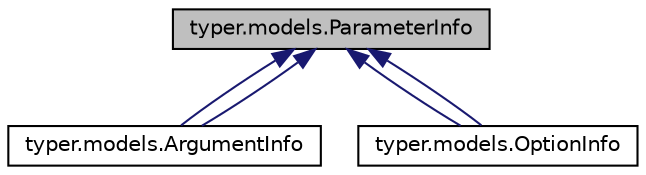 digraph "typer.models.ParameterInfo"
{
 // LATEX_PDF_SIZE
  edge [fontname="Helvetica",fontsize="10",labelfontname="Helvetica",labelfontsize="10"];
  node [fontname="Helvetica",fontsize="10",shape=record];
  Node1 [label="typer.models.ParameterInfo",height=0.2,width=0.4,color="black", fillcolor="grey75", style="filled", fontcolor="black",tooltip=" "];
  Node1 -> Node2 [dir="back",color="midnightblue",fontsize="10",style="solid",fontname="Helvetica"];
  Node2 [label="typer.models.ArgumentInfo",height=0.2,width=0.4,color="black", fillcolor="white", style="filled",URL="$classtyper_1_1models_1_1ArgumentInfo.html",tooltip=" "];
  Node1 -> Node2 [dir="back",color="midnightblue",fontsize="10",style="solid",fontname="Helvetica"];
  Node1 -> Node3 [dir="back",color="midnightblue",fontsize="10",style="solid",fontname="Helvetica"];
  Node3 [label="typer.models.OptionInfo",height=0.2,width=0.4,color="black", fillcolor="white", style="filled",URL="$classtyper_1_1models_1_1OptionInfo.html",tooltip=" "];
  Node1 -> Node3 [dir="back",color="midnightblue",fontsize="10",style="solid",fontname="Helvetica"];
}
